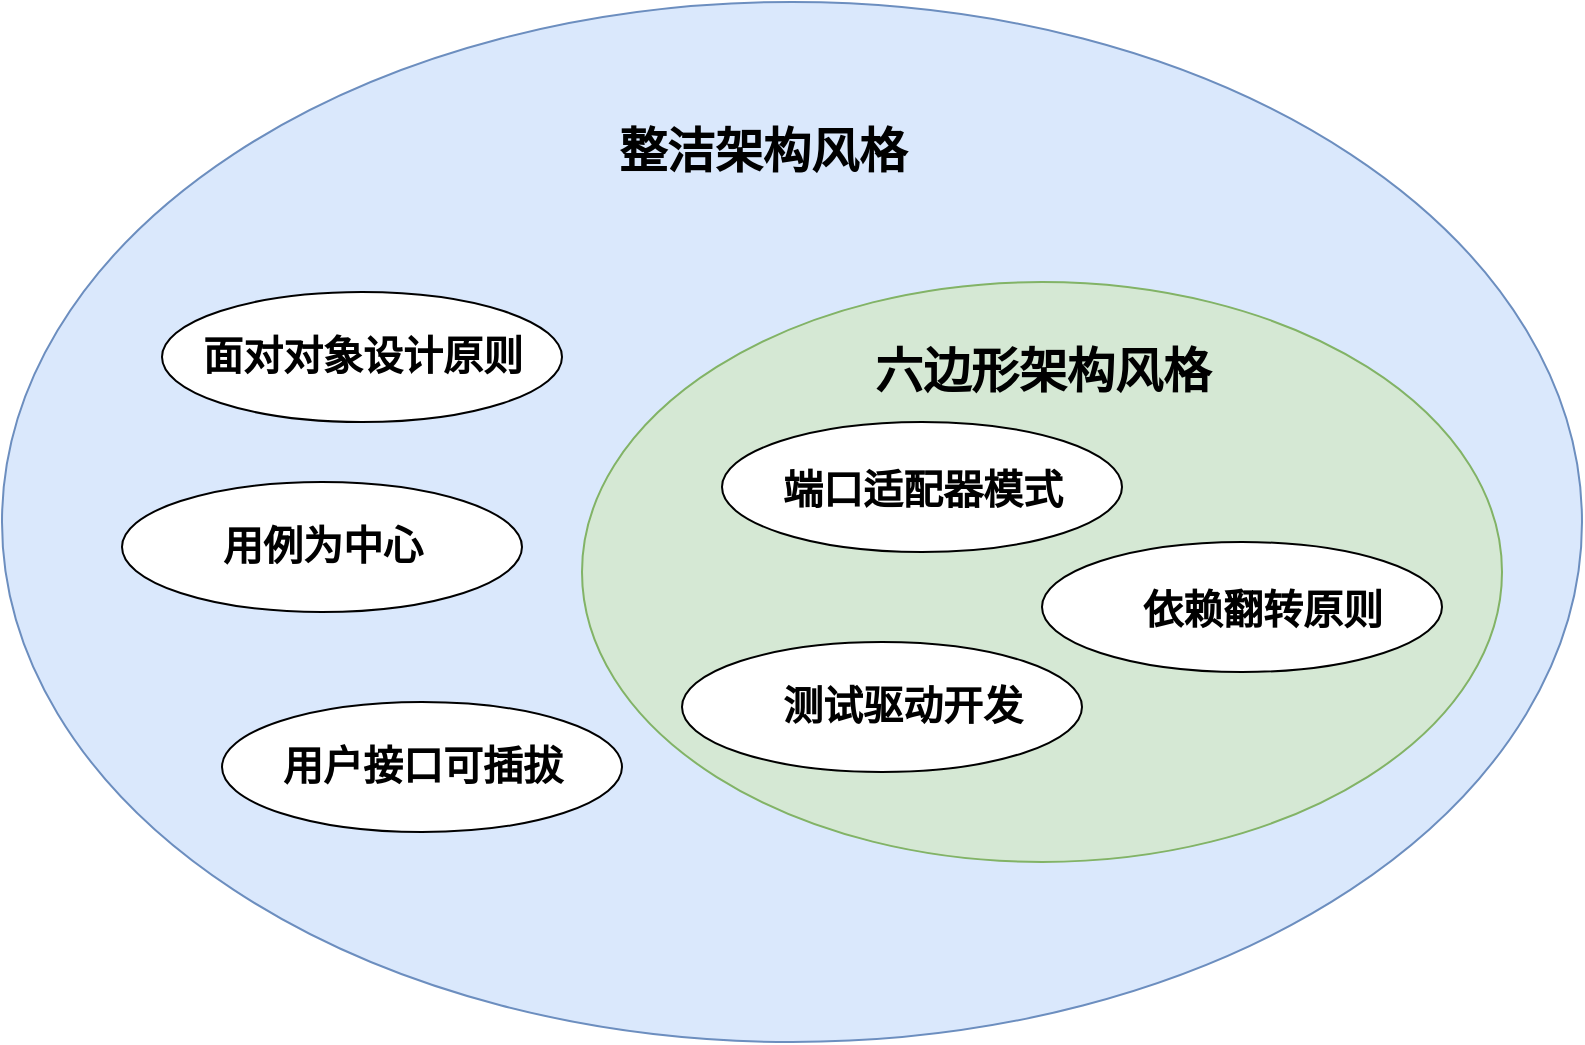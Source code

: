 <mxfile version="15.1.3" type="device"><diagram id="l6j-1l5iHGhdLkHWoX7b" name="第 1 页"><mxGraphModel dx="1086" dy="806" grid="1" gridSize="10" guides="1" tooltips="1" connect="1" arrows="1" fold="1" page="1" pageScale="1" pageWidth="1169" pageHeight="1654" math="0" shadow="0"><root><mxCell id="0"/><mxCell id="1" parent="0"/><mxCell id="ZpvAhNq9F9W9uwmUpWQ2-1" value="" style="ellipse;whiteSpace=wrap;html=1;fillColor=#dae8fc;strokeColor=#6c8ebf;" vertex="1" parent="1"><mxGeometry x="160" y="110" width="790" height="520" as="geometry"/></mxCell><mxCell id="ZpvAhNq9F9W9uwmUpWQ2-2" value="" style="ellipse;whiteSpace=wrap;html=1;fillColor=#d5e8d4;strokeColor=#82b366;" vertex="1" parent="1"><mxGeometry x="450" y="250" width="460" height="290" as="geometry"/></mxCell><mxCell id="ZpvAhNq9F9W9uwmUpWQ2-3" value="六边形架构风格" style="text;strokeColor=none;fillColor=none;html=1;fontSize=24;fontStyle=1;verticalAlign=middle;align=center;" vertex="1" parent="1"><mxGeometry x="580" y="270" width="200" height="50" as="geometry"/></mxCell><mxCell id="ZpvAhNq9F9W9uwmUpWQ2-4" value="整洁架构风格" style="text;strokeColor=none;fillColor=none;html=1;fontSize=24;fontStyle=1;verticalAlign=middle;align=center;" vertex="1" parent="1"><mxGeometry x="440" y="160" width="200" height="50" as="geometry"/></mxCell><mxCell id="ZpvAhNq9F9W9uwmUpWQ2-5" value="" style="ellipse;whiteSpace=wrap;html=1;" vertex="1" parent="1"><mxGeometry x="240" y="255" width="200" height="65" as="geometry"/></mxCell><mxCell id="ZpvAhNq9F9W9uwmUpWQ2-6" value="" style="ellipse;whiteSpace=wrap;html=1;" vertex="1" parent="1"><mxGeometry x="220" y="350" width="200" height="65" as="geometry"/></mxCell><mxCell id="ZpvAhNq9F9W9uwmUpWQ2-7" value="" style="ellipse;whiteSpace=wrap;html=1;" vertex="1" parent="1"><mxGeometry x="270" y="460" width="200" height="65" as="geometry"/></mxCell><mxCell id="ZpvAhNq9F9W9uwmUpWQ2-8" value="" style="ellipse;whiteSpace=wrap;html=1;" vertex="1" parent="1"><mxGeometry x="520" y="320" width="200" height="65" as="geometry"/></mxCell><mxCell id="ZpvAhNq9F9W9uwmUpWQ2-9" value="" style="ellipse;whiteSpace=wrap;html=1;" vertex="1" parent="1"><mxGeometry x="680" y="380" width="200" height="65" as="geometry"/></mxCell><mxCell id="ZpvAhNq9F9W9uwmUpWQ2-10" value="" style="ellipse;whiteSpace=wrap;html=1;" vertex="1" parent="1"><mxGeometry x="500" y="430" width="200" height="65" as="geometry"/></mxCell><mxCell id="ZpvAhNq9F9W9uwmUpWQ2-11" value="&lt;font style=&quot;font-size: 20px&quot;&gt;面对对象设计原则&lt;/font&gt;" style="text;strokeColor=none;fillColor=none;html=1;fontSize=24;fontStyle=1;verticalAlign=middle;align=center;" vertex="1" parent="1"><mxGeometry x="230" y="255" width="220" height="62.5" as="geometry"/></mxCell><mxCell id="ZpvAhNq9F9W9uwmUpWQ2-12" value="&lt;font style=&quot;font-size: 20px&quot;&gt;用例为中心&lt;/font&gt;" style="text;strokeColor=none;fillColor=none;html=1;fontSize=24;fontStyle=1;verticalAlign=middle;align=center;" vertex="1" parent="1"><mxGeometry x="210" y="350" width="220" height="62.5" as="geometry"/></mxCell><mxCell id="ZpvAhNq9F9W9uwmUpWQ2-14" value="&lt;font style=&quot;font-size: 20px&quot;&gt;用户接口可插拔&lt;/font&gt;" style="text;strokeColor=none;fillColor=none;html=1;fontSize=24;fontStyle=1;verticalAlign=middle;align=center;" vertex="1" parent="1"><mxGeometry x="260" y="460" width="220" height="62.5" as="geometry"/></mxCell><mxCell id="ZpvAhNq9F9W9uwmUpWQ2-15" value="&lt;font style=&quot;font-size: 20px&quot;&gt;端口适配器模式&lt;/font&gt;" style="text;strokeColor=none;fillColor=none;html=1;fontSize=24;fontStyle=1;verticalAlign=middle;align=center;" vertex="1" parent="1"><mxGeometry x="510" y="321.25" width="220" height="62.5" as="geometry"/></mxCell><mxCell id="ZpvAhNq9F9W9uwmUpWQ2-16" value="&lt;font style=&quot;font-size: 20px&quot;&gt;依赖翻转原则&lt;/font&gt;" style="text;strokeColor=none;fillColor=none;html=1;fontSize=24;fontStyle=1;verticalAlign=middle;align=center;" vertex="1" parent="1"><mxGeometry x="680" y="381.25" width="220" height="62.5" as="geometry"/></mxCell><mxCell id="ZpvAhNq9F9W9uwmUpWQ2-17" value="&lt;font style=&quot;font-size: 20px&quot;&gt;测试驱动开发&lt;/font&gt;" style="text;strokeColor=none;fillColor=none;html=1;fontSize=24;fontStyle=1;verticalAlign=middle;align=center;" vertex="1" parent="1"><mxGeometry x="500" y="430" width="220" height="62.5" as="geometry"/></mxCell></root></mxGraphModel></diagram></mxfile>